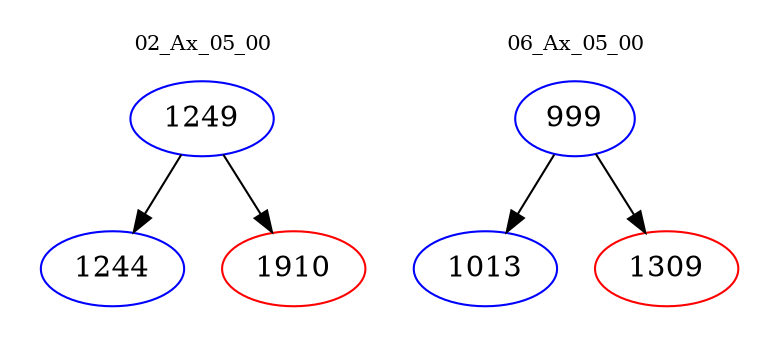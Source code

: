 digraph{
subgraph cluster_0 {
color = white
label = "02_Ax_05_00";
fontsize=10;
T0_1249 [label="1249", color="blue"]
T0_1249 -> T0_1244 [color="black"]
T0_1244 [label="1244", color="blue"]
T0_1249 -> T0_1910 [color="black"]
T0_1910 [label="1910", color="red"]
}
subgraph cluster_1 {
color = white
label = "06_Ax_05_00";
fontsize=10;
T1_999 [label="999", color="blue"]
T1_999 -> T1_1013 [color="black"]
T1_1013 [label="1013", color="blue"]
T1_999 -> T1_1309 [color="black"]
T1_1309 [label="1309", color="red"]
}
}
